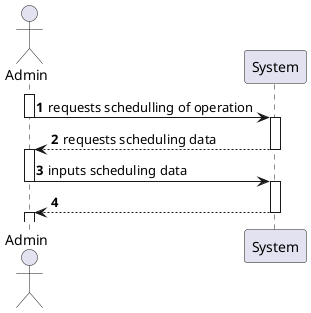 @startuml
autonumber

actor Admin as act
participant System as sys

activate act

act -> sys : requests schedulling of operation

deactivate act

activate sys

sys --> act : requests scheduling data
deactivate sys

activate act
act -> sys : inputs scheduling data

deactivate act
activate sys

sys --> act

deactivate sys

activate act

@enduml